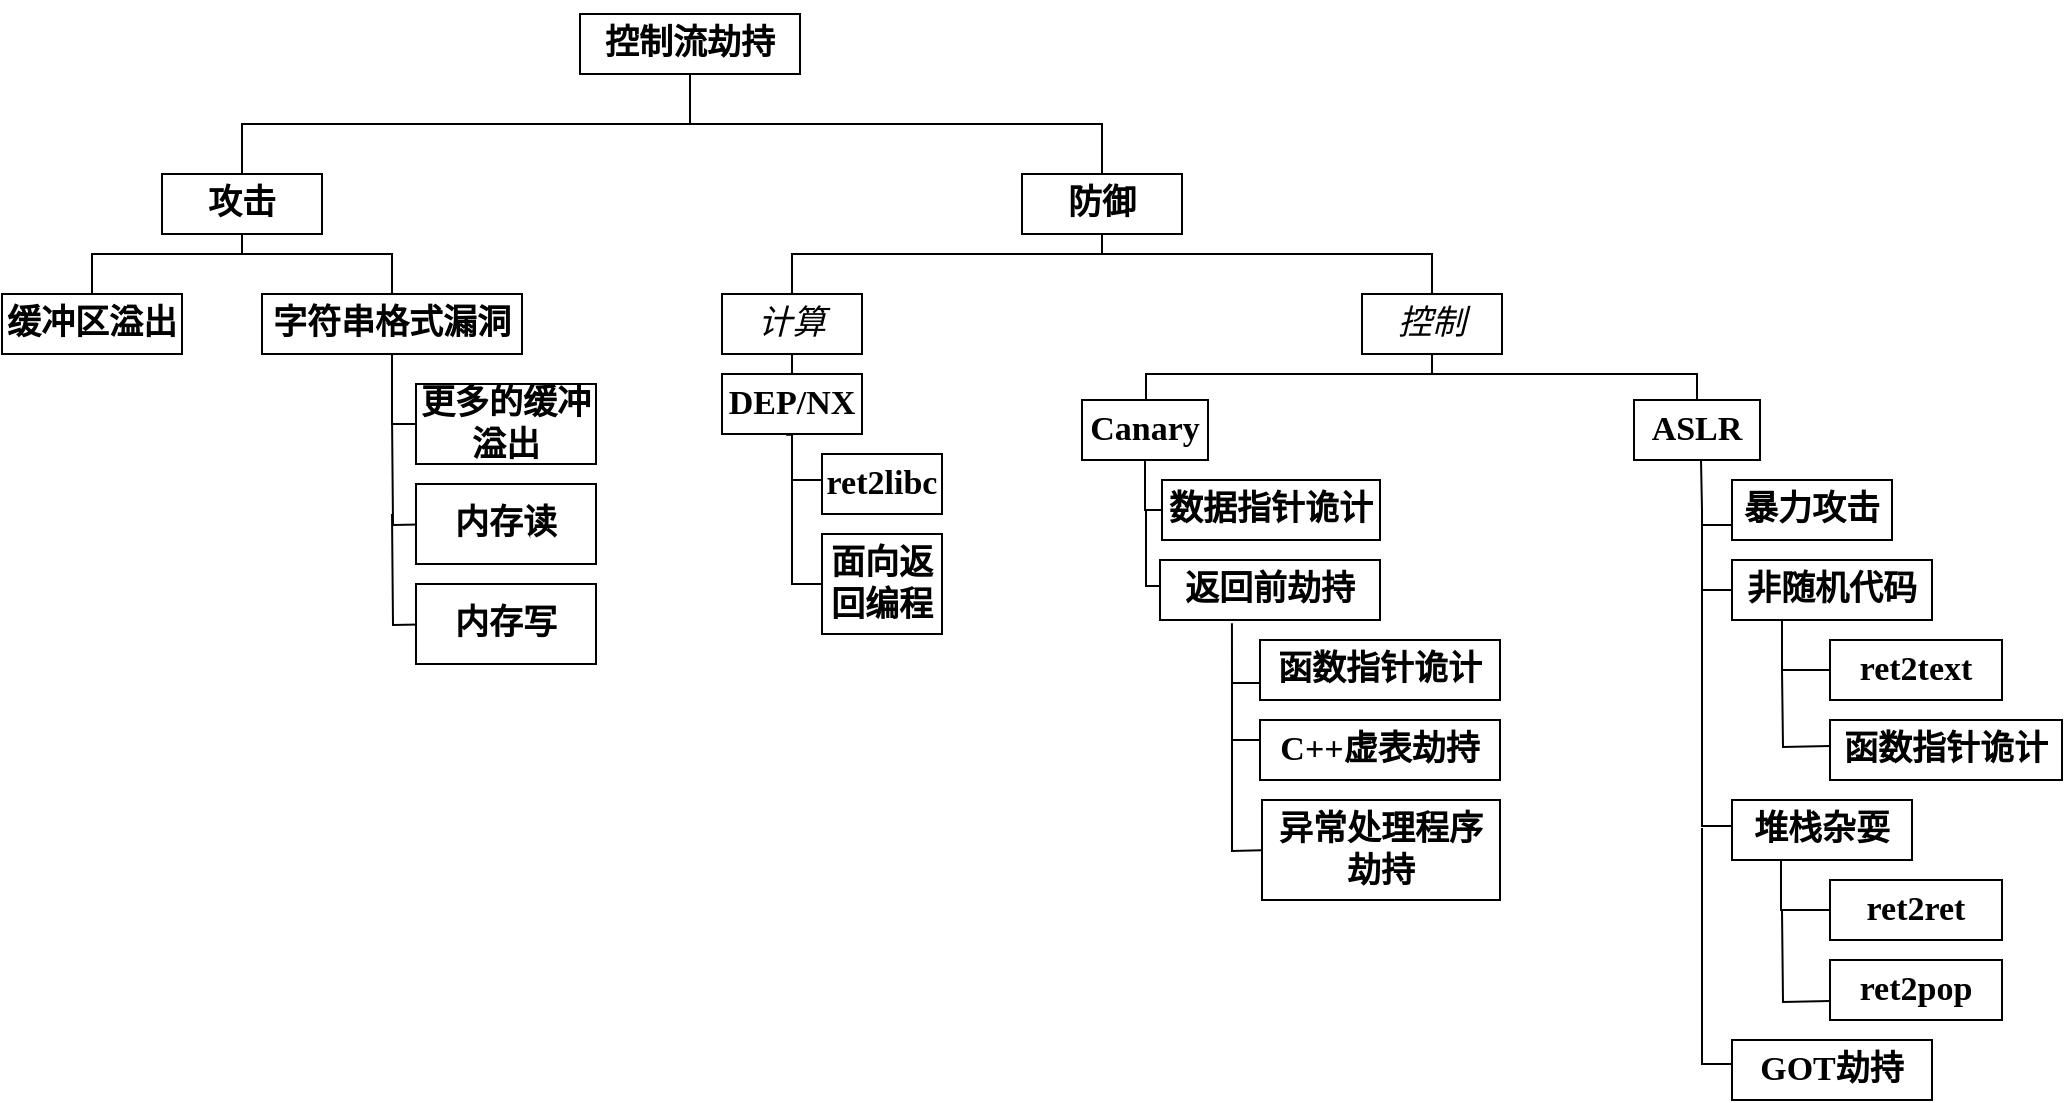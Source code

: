 <mxfile version="20.8.1" type="github">
  <diagram id="CP2UBLqQbOKlllwKMOti" name="第 1 页">
    <mxGraphModel dx="1221" dy="775" grid="1" gridSize="10" guides="1" tooltips="1" connect="1" arrows="1" fold="1" page="1" pageScale="1" pageWidth="827" pageHeight="1169" math="0" shadow="0">
      <root>
        <mxCell id="0" />
        <mxCell id="1" parent="0" />
        <mxCell id="eXd2QLBXafdUYo9oBJti-40" style="edgeStyle=orthogonalEdgeStyle;rounded=0;orthogonalLoop=1;jettySize=auto;html=1;exitX=0.5;exitY=1;exitDx=0;exitDy=0;entryX=0.5;entryY=0;entryDx=0;entryDy=0;fontFamily=Times New Roman;fontSize=17;strokeColor=default;endArrow=none;endFill=0;" edge="1" parent="1" source="eXd2QLBXafdUYo9oBJti-1" target="eXd2QLBXafdUYo9oBJti-2">
          <mxGeometry relative="1" as="geometry" />
        </mxCell>
        <mxCell id="eXd2QLBXafdUYo9oBJti-44" style="edgeStyle=orthogonalEdgeStyle;rounded=0;orthogonalLoop=1;jettySize=auto;html=1;exitX=0.5;exitY=1;exitDx=0;exitDy=0;strokeColor=default;fontFamily=Times New Roman;fontSize=17;endArrow=none;endFill=0;" edge="1" parent="1" source="eXd2QLBXafdUYo9oBJti-1" target="eXd2QLBXafdUYo9oBJti-3">
          <mxGeometry relative="1" as="geometry" />
        </mxCell>
        <mxCell id="eXd2QLBXafdUYo9oBJti-1" value="&lt;p&gt;&lt;font face=&quot;Times New Roman&quot; style=&quot;font-size: 17px;&quot;&gt;&lt;b&gt;控制流劫持&lt;/b&gt;&lt;/font&gt;&lt;/p&gt;" style="rounded=0;whiteSpace=wrap;html=1;" vertex="1" parent="1">
          <mxGeometry x="359" y="90" width="110" height="30" as="geometry" />
        </mxCell>
        <mxCell id="eXd2QLBXafdUYo9oBJti-52" style="edgeStyle=orthogonalEdgeStyle;rounded=0;orthogonalLoop=1;jettySize=auto;html=1;exitX=0.5;exitY=1;exitDx=0;exitDy=0;entryX=0.5;entryY=0;entryDx=0;entryDy=0;strokeColor=default;fontFamily=Times New Roman;fontSize=17;endArrow=none;endFill=0;" edge="1" parent="1" source="eXd2QLBXafdUYo9oBJti-2" target="eXd2QLBXafdUYo9oBJti-5">
          <mxGeometry relative="1" as="geometry">
            <Array as="points">
              <mxPoint x="190" y="210" />
              <mxPoint x="115" y="210" />
            </Array>
          </mxGeometry>
        </mxCell>
        <mxCell id="eXd2QLBXafdUYo9oBJti-53" style="edgeStyle=orthogonalEdgeStyle;rounded=0;orthogonalLoop=1;jettySize=auto;html=1;exitX=0.5;exitY=1;exitDx=0;exitDy=0;entryX=0.5;entryY=0;entryDx=0;entryDy=0;strokeColor=default;fontFamily=Times New Roman;fontSize=17;endArrow=none;endFill=0;" edge="1" parent="1" source="eXd2QLBXafdUYo9oBJti-2" target="eXd2QLBXafdUYo9oBJti-6">
          <mxGeometry relative="1" as="geometry">
            <Array as="points">
              <mxPoint x="190" y="210" />
              <mxPoint x="265" y="210" />
            </Array>
          </mxGeometry>
        </mxCell>
        <mxCell id="eXd2QLBXafdUYo9oBJti-2" value="&lt;b&gt;攻击&lt;/b&gt;" style="rounded=0;whiteSpace=wrap;html=1;fontFamily=Times New Roman;fontSize=17;" vertex="1" parent="1">
          <mxGeometry x="150" y="170" width="80" height="30" as="geometry" />
        </mxCell>
        <mxCell id="eXd2QLBXafdUYo9oBJti-45" style="edgeStyle=orthogonalEdgeStyle;rounded=0;orthogonalLoop=1;jettySize=auto;html=1;exitX=0.5;exitY=1;exitDx=0;exitDy=0;strokeColor=default;fontFamily=Times New Roman;fontSize=17;endArrow=none;endFill=0;" edge="1" parent="1" source="eXd2QLBXafdUYo9oBJti-3" target="eXd2QLBXafdUYo9oBJti-11">
          <mxGeometry relative="1" as="geometry">
            <Array as="points">
              <mxPoint x="620" y="210" />
              <mxPoint x="465" y="210" />
            </Array>
          </mxGeometry>
        </mxCell>
        <mxCell id="eXd2QLBXafdUYo9oBJti-46" style="edgeStyle=orthogonalEdgeStyle;rounded=0;orthogonalLoop=1;jettySize=auto;html=1;exitX=0.5;exitY=1;exitDx=0;exitDy=0;entryX=0.5;entryY=0;entryDx=0;entryDy=0;strokeColor=default;fontFamily=Times New Roman;fontSize=17;endArrow=none;endFill=0;" edge="1" parent="1" source="eXd2QLBXafdUYo9oBJti-3" target="eXd2QLBXafdUYo9oBJti-12">
          <mxGeometry relative="1" as="geometry">
            <Array as="points">
              <mxPoint x="620" y="210" />
              <mxPoint x="785" y="210" />
            </Array>
          </mxGeometry>
        </mxCell>
        <mxCell id="eXd2QLBXafdUYo9oBJti-3" value="&lt;b&gt;防御&lt;/b&gt;" style="rounded=0;whiteSpace=wrap;html=1;fontFamily=Times New Roman;fontSize=17;" vertex="1" parent="1">
          <mxGeometry x="580" y="170" width="80" height="30" as="geometry" />
        </mxCell>
        <mxCell id="eXd2QLBXafdUYo9oBJti-5" value="&lt;b&gt;缓冲区溢出&lt;/b&gt;" style="rounded=0;whiteSpace=wrap;html=1;fontFamily=Times New Roman;fontSize=17;" vertex="1" parent="1">
          <mxGeometry x="70" y="230" width="90" height="30" as="geometry" />
        </mxCell>
        <mxCell id="eXd2QLBXafdUYo9oBJti-6" value="&lt;b&gt;字符串格式漏洞&lt;/b&gt;" style="rounded=0;whiteSpace=wrap;html=1;fontFamily=Times New Roman;fontSize=17;" vertex="1" parent="1">
          <mxGeometry x="200" y="230" width="130" height="30" as="geometry" />
        </mxCell>
        <mxCell id="eXd2QLBXafdUYo9oBJti-78" style="edgeStyle=orthogonalEdgeStyle;rounded=0;orthogonalLoop=1;jettySize=auto;html=1;exitX=0;exitY=0.5;exitDx=0;exitDy=0;entryX=0.5;entryY=1;entryDx=0;entryDy=0;strokeColor=default;fontFamily=Times New Roman;fontSize=17;endArrow=none;endFill=0;" edge="1" parent="1" source="eXd2QLBXafdUYo9oBJti-8" target="eXd2QLBXafdUYo9oBJti-6">
          <mxGeometry relative="1" as="geometry" />
        </mxCell>
        <mxCell id="eXd2QLBXafdUYo9oBJti-8" value="&lt;b&gt;更多的缓冲溢出&lt;/b&gt;" style="rounded=0;whiteSpace=wrap;html=1;fontFamily=Times New Roman;fontSize=17;" vertex="1" parent="1">
          <mxGeometry x="277" y="275" width="90" height="40" as="geometry" />
        </mxCell>
        <mxCell id="eXd2QLBXafdUYo9oBJti-79" style="edgeStyle=orthogonalEdgeStyle;rounded=0;orthogonalLoop=1;jettySize=auto;html=1;exitX=0;exitY=0.5;exitDx=0;exitDy=0;strokeColor=default;fontFamily=Times New Roman;fontSize=17;endArrow=none;endFill=0;" edge="1" parent="1">
          <mxGeometry relative="1" as="geometry">
            <mxPoint x="265" y="290" as="targetPoint" />
            <mxPoint x="292" y="345" as="sourcePoint" />
          </mxGeometry>
        </mxCell>
        <mxCell id="eXd2QLBXafdUYo9oBJti-9" value="&lt;b&gt;内存读&lt;/b&gt;" style="rounded=0;whiteSpace=wrap;html=1;fontFamily=Times New Roman;fontSize=17;" vertex="1" parent="1">
          <mxGeometry x="277" y="325" width="90" height="40" as="geometry" />
        </mxCell>
        <mxCell id="eXd2QLBXafdUYo9oBJti-80" style="edgeStyle=orthogonalEdgeStyle;rounded=0;orthogonalLoop=1;jettySize=auto;html=1;exitX=0;exitY=0.5;exitDx=0;exitDy=0;strokeColor=default;fontFamily=Times New Roman;fontSize=17;endArrow=none;endFill=0;" edge="1" parent="1">
          <mxGeometry relative="1" as="geometry">
            <mxPoint x="265" y="340" as="targetPoint" />
            <mxPoint x="292" y="395" as="sourcePoint" />
          </mxGeometry>
        </mxCell>
        <mxCell id="eXd2QLBXafdUYo9oBJti-10" value="&lt;b&gt;内存写&lt;/b&gt;" style="rounded=0;whiteSpace=wrap;html=1;fontFamily=Times New Roman;fontSize=17;" vertex="1" parent="1">
          <mxGeometry x="277" y="375" width="90" height="40" as="geometry" />
        </mxCell>
        <mxCell id="eXd2QLBXafdUYo9oBJti-47" style="edgeStyle=orthogonalEdgeStyle;rounded=0;orthogonalLoop=1;jettySize=auto;html=1;exitX=0.5;exitY=1;exitDx=0;exitDy=0;entryX=0.5;entryY=0;entryDx=0;entryDy=0;strokeColor=default;fontFamily=Times New Roman;fontSize=17;endArrow=none;endFill=0;" edge="1" parent="1" source="eXd2QLBXafdUYo9oBJti-11" target="eXd2QLBXafdUYo9oBJti-13">
          <mxGeometry relative="1" as="geometry" />
        </mxCell>
        <mxCell id="eXd2QLBXafdUYo9oBJti-11" value="&lt;i&gt;计算&lt;/i&gt;" style="rounded=0;whiteSpace=wrap;html=1;fontFamily=Times New Roman;fontSize=17;" vertex="1" parent="1">
          <mxGeometry x="430" y="230" width="70" height="30" as="geometry" />
        </mxCell>
        <mxCell id="eXd2QLBXafdUYo9oBJti-55" style="edgeStyle=orthogonalEdgeStyle;rounded=0;orthogonalLoop=1;jettySize=auto;html=1;exitX=0.5;exitY=1;exitDx=0;exitDy=0;strokeColor=default;fontFamily=Times New Roman;fontSize=17;endArrow=none;endFill=0;" edge="1" parent="1" source="eXd2QLBXafdUYo9oBJti-12" target="eXd2QLBXafdUYo9oBJti-16">
          <mxGeometry relative="1" as="geometry">
            <Array as="points">
              <mxPoint x="785" y="270" />
              <mxPoint x="642" y="270" />
            </Array>
          </mxGeometry>
        </mxCell>
        <mxCell id="eXd2QLBXafdUYo9oBJti-56" style="edgeStyle=orthogonalEdgeStyle;rounded=0;orthogonalLoop=1;jettySize=auto;html=1;exitX=0.5;exitY=1;exitDx=0;exitDy=0;entryX=0.5;entryY=0;entryDx=0;entryDy=0;strokeColor=default;fontFamily=Times New Roman;fontSize=17;endArrow=none;endFill=0;" edge="1" parent="1" source="eXd2QLBXafdUYo9oBJti-12" target="eXd2QLBXafdUYo9oBJti-15">
          <mxGeometry relative="1" as="geometry">
            <Array as="points">
              <mxPoint x="785" y="270" />
              <mxPoint x="918" y="270" />
            </Array>
          </mxGeometry>
        </mxCell>
        <mxCell id="eXd2QLBXafdUYo9oBJti-12" value="&lt;i&gt;控制&lt;/i&gt;" style="rounded=0;whiteSpace=wrap;html=1;fontFamily=Times New Roman;fontSize=17;" vertex="1" parent="1">
          <mxGeometry x="750" y="230" width="70" height="30" as="geometry" />
        </mxCell>
        <mxCell id="eXd2QLBXafdUYo9oBJti-13" value="&lt;b&gt;DEP/NX&lt;/b&gt;" style="rounded=0;whiteSpace=wrap;html=1;fontFamily=Times New Roman;fontSize=17;" vertex="1" parent="1">
          <mxGeometry x="430" y="270" width="70" height="30" as="geometry" />
        </mxCell>
        <mxCell id="eXd2QLBXafdUYo9oBJti-15" value="&lt;b&gt;ASLR&lt;/b&gt;" style="rounded=0;whiteSpace=wrap;html=1;fontFamily=Times New Roman;fontSize=17;" vertex="1" parent="1">
          <mxGeometry x="886" y="283" width="63" height="30" as="geometry" />
        </mxCell>
        <mxCell id="eXd2QLBXafdUYo9oBJti-16" value="&lt;b&gt;Canary&lt;/b&gt;" style="rounded=0;whiteSpace=wrap;html=1;fontFamily=Times New Roman;fontSize=17;" vertex="1" parent="1">
          <mxGeometry x="610" y="283" width="63" height="30" as="geometry" />
        </mxCell>
        <mxCell id="eXd2QLBXafdUYo9oBJti-50" style="edgeStyle=orthogonalEdgeStyle;rounded=0;orthogonalLoop=1;jettySize=auto;html=1;exitX=0;exitY=0.5;exitDx=0;exitDy=0;entryX=0.386;entryY=1.078;entryDx=0;entryDy=0;entryPerimeter=0;strokeColor=default;fontFamily=Times New Roman;fontSize=17;endArrow=none;endFill=0;" edge="1" parent="1">
          <mxGeometry relative="1" as="geometry">
            <mxPoint x="485" y="323" as="sourcePoint" />
            <mxPoint x="462.02" y="300.34" as="targetPoint" />
            <Array as="points">
              <mxPoint x="465" y="323" />
              <mxPoint x="465" y="300" />
            </Array>
          </mxGeometry>
        </mxCell>
        <mxCell id="eXd2QLBXafdUYo9oBJti-17" value="&lt;b&gt;ret2libc&lt;/b&gt;" style="rounded=0;whiteSpace=wrap;html=1;fontFamily=Times New Roman;fontSize=17;" vertex="1" parent="1">
          <mxGeometry x="480" y="310" width="60" height="30" as="geometry" />
        </mxCell>
        <mxCell id="eXd2QLBXafdUYo9oBJti-51" style="edgeStyle=orthogonalEdgeStyle;rounded=0;orthogonalLoop=1;jettySize=auto;html=1;exitX=0;exitY=0.5;exitDx=0;exitDy=0;strokeColor=default;fontFamily=Times New Roman;fontSize=17;endArrow=none;endFill=0;" edge="1" parent="1">
          <mxGeometry relative="1" as="geometry">
            <mxPoint x="465" y="320" as="targetPoint" />
            <mxPoint x="495" y="375" as="sourcePoint" />
            <Array as="points">
              <mxPoint x="465" y="375" />
            </Array>
          </mxGeometry>
        </mxCell>
        <mxCell id="eXd2QLBXafdUYo9oBJti-18" value="&lt;b&gt;面向返回编程&lt;/b&gt;" style="rounded=0;whiteSpace=wrap;html=1;fontFamily=Times New Roman;fontSize=17;" vertex="1" parent="1">
          <mxGeometry x="480" y="350" width="60" height="50" as="geometry" />
        </mxCell>
        <mxCell id="eXd2QLBXafdUYo9oBJti-58" style="edgeStyle=orthogonalEdgeStyle;rounded=0;orthogonalLoop=1;jettySize=auto;html=1;exitX=0;exitY=0.5;exitDx=0;exitDy=0;strokeColor=default;fontFamily=Times New Roman;fontSize=17;endArrow=none;endFill=0;" edge="1" parent="1">
          <mxGeometry relative="1" as="geometry">
            <mxPoint x="642" y="338" as="targetPoint" />
            <mxPoint x="651" y="376" as="sourcePoint" />
          </mxGeometry>
        </mxCell>
        <mxCell id="eXd2QLBXafdUYo9oBJti-22" value="&lt;b&gt;返回前劫持&lt;/b&gt;" style="rounded=0;whiteSpace=wrap;html=1;fontFamily=Times New Roman;fontSize=17;" vertex="1" parent="1">
          <mxGeometry x="649" y="363" width="110" height="30" as="geometry" />
        </mxCell>
        <mxCell id="eXd2QLBXafdUYo9oBJti-71" style="edgeStyle=orthogonalEdgeStyle;rounded=0;orthogonalLoop=1;jettySize=auto;html=1;exitX=0;exitY=0.75;exitDx=0;exitDy=0;entryX=0.327;entryY=1.089;entryDx=0;entryDy=0;entryPerimeter=0;strokeColor=default;fontFamily=Times New Roman;fontSize=17;endArrow=none;endFill=0;" edge="1" parent="1">
          <mxGeometry relative="1" as="geometry">
            <mxPoint x="699" y="424.5" as="sourcePoint" />
            <mxPoint x="684.97" y="394.67" as="targetPoint" />
          </mxGeometry>
        </mxCell>
        <mxCell id="eXd2QLBXafdUYo9oBJti-23" value="&lt;b&gt;函数指针诡计&lt;/b&gt;" style="rounded=0;whiteSpace=wrap;html=1;fontFamily=Times New Roman;fontSize=17;" vertex="1" parent="1">
          <mxGeometry x="699" y="403" width="120" height="30" as="geometry" />
        </mxCell>
        <mxCell id="eXd2QLBXafdUYo9oBJti-74" style="edgeStyle=orthogonalEdgeStyle;rounded=0;orthogonalLoop=1;jettySize=auto;html=1;exitX=0;exitY=0.5;exitDx=0;exitDy=0;strokeColor=default;fontFamily=Times New Roman;fontSize=17;endArrow=none;endFill=0;" edge="1" parent="1">
          <mxGeometry relative="1" as="geometry">
            <mxPoint x="685" y="425" as="targetPoint" />
            <mxPoint x="704" y="453" as="sourcePoint" />
          </mxGeometry>
        </mxCell>
        <mxCell id="eXd2QLBXafdUYo9oBJti-24" value="&lt;b&gt;C++虚表劫持&lt;/b&gt;" style="rounded=0;whiteSpace=wrap;html=1;fontFamily=Times New Roman;fontSize=17;" vertex="1" parent="1">
          <mxGeometry x="699" y="443" width="120" height="30" as="geometry" />
        </mxCell>
        <mxCell id="eXd2QLBXafdUYo9oBJti-77" style="edgeStyle=orthogonalEdgeStyle;rounded=0;orthogonalLoop=1;jettySize=auto;html=1;exitX=0;exitY=0.5;exitDx=0;exitDy=0;strokeColor=default;fontFamily=Times New Roman;fontSize=17;endArrow=none;endFill=0;" edge="1" parent="1">
          <mxGeometry relative="1" as="geometry">
            <mxPoint x="685" y="450" as="targetPoint" />
            <mxPoint x="705" y="508" as="sourcePoint" />
          </mxGeometry>
        </mxCell>
        <mxCell id="eXd2QLBXafdUYo9oBJti-25" value="&lt;b&gt;异常处理程序劫持&lt;/b&gt;" style="rounded=0;whiteSpace=wrap;html=1;fontFamily=Times New Roman;fontSize=17;" vertex="1" parent="1">
          <mxGeometry x="700" y="483" width="119" height="50" as="geometry" />
        </mxCell>
        <mxCell id="eXd2QLBXafdUYo9oBJti-65" style="edgeStyle=orthogonalEdgeStyle;rounded=0;orthogonalLoop=1;jettySize=auto;html=1;exitX=0;exitY=0.75;exitDx=0;exitDy=0;strokeColor=default;fontFamily=Times New Roman;fontSize=17;endArrow=none;endFill=0;" edge="1" parent="1" source="eXd2QLBXafdUYo9oBJti-26">
          <mxGeometry relative="1" as="geometry">
            <mxPoint x="920" y="346" as="targetPoint" />
          </mxGeometry>
        </mxCell>
        <mxCell id="eXd2QLBXafdUYo9oBJti-26" value="&lt;b&gt;暴力攻击&lt;/b&gt;" style="rounded=0;whiteSpace=wrap;html=1;fontFamily=Times New Roman;fontSize=17;" vertex="1" parent="1">
          <mxGeometry x="935" y="323" width="80" height="30" as="geometry" />
        </mxCell>
        <mxCell id="eXd2QLBXafdUYo9oBJti-63" style="edgeStyle=orthogonalEdgeStyle;rounded=0;orthogonalLoop=1;jettySize=auto;html=1;exitX=0;exitY=0.5;exitDx=0;exitDy=0;entryX=0.5;entryY=1;entryDx=0;entryDy=0;strokeColor=default;fontFamily=Times New Roman;fontSize=17;endArrow=none;endFill=0;" edge="1" parent="1">
          <mxGeometry relative="1" as="geometry">
            <mxPoint x="937" y="378" as="sourcePoint" />
            <mxPoint x="919.5" y="313" as="targetPoint" />
            <Array as="points">
              <mxPoint x="920" y="378" />
              <mxPoint x="920" y="338" />
            </Array>
          </mxGeometry>
        </mxCell>
        <mxCell id="eXd2QLBXafdUYo9oBJti-27" value="&lt;b&gt;非随机代码&lt;/b&gt;" style="rounded=0;whiteSpace=wrap;html=1;fontFamily=Times New Roman;fontSize=17;" vertex="1" parent="1">
          <mxGeometry x="935" y="363" width="100" height="30" as="geometry" />
        </mxCell>
        <mxCell id="eXd2QLBXafdUYo9oBJti-66" style="edgeStyle=orthogonalEdgeStyle;rounded=0;orthogonalLoop=1;jettySize=auto;html=1;exitX=0;exitY=0.5;exitDx=0;exitDy=0;entryX=0.25;entryY=1;entryDx=0;entryDy=0;strokeColor=default;fontFamily=Times New Roman;fontSize=17;endArrow=none;endFill=0;" edge="1" parent="1" source="eXd2QLBXafdUYo9oBJti-28" target="eXd2QLBXafdUYo9oBJti-27">
          <mxGeometry relative="1" as="geometry" />
        </mxCell>
        <mxCell id="eXd2QLBXafdUYo9oBJti-28" value="&lt;b&gt;ret2text&lt;/b&gt;" style="rounded=0;whiteSpace=wrap;html=1;fontFamily=Times New Roman;fontSize=17;" vertex="1" parent="1">
          <mxGeometry x="984" y="403" width="86" height="30" as="geometry" />
        </mxCell>
        <mxCell id="eXd2QLBXafdUYo9oBJti-67" style="edgeStyle=orthogonalEdgeStyle;rounded=0;orthogonalLoop=1;jettySize=auto;html=1;exitX=0;exitY=0.5;exitDx=0;exitDy=0;strokeColor=default;fontFamily=Times New Roman;fontSize=17;endArrow=none;endFill=0;" edge="1" parent="1">
          <mxGeometry relative="1" as="geometry">
            <mxPoint x="960" y="418" as="targetPoint" />
            <mxPoint x="984" y="456" as="sourcePoint" />
          </mxGeometry>
        </mxCell>
        <mxCell id="eXd2QLBXafdUYo9oBJti-29" value="&lt;b&gt;函数指针诡计&lt;/b&gt;" style="rounded=0;whiteSpace=wrap;html=1;fontFamily=Times New Roman;fontSize=17;" vertex="1" parent="1">
          <mxGeometry x="984" y="443" width="116" height="30" as="geometry" />
        </mxCell>
        <mxCell id="eXd2QLBXafdUYo9oBJti-61" style="edgeStyle=orthogonalEdgeStyle;rounded=0;orthogonalLoop=1;jettySize=auto;html=1;exitX=0;exitY=0.5;exitDx=0;exitDy=0;strokeColor=default;fontFamily=Times New Roman;fontSize=17;endArrow=none;endFill=0;" edge="1" parent="1">
          <mxGeometry relative="1" as="geometry">
            <mxPoint x="920" y="378" as="targetPoint" />
            <mxPoint x="935" y="496" as="sourcePoint" />
            <Array as="points">
              <mxPoint x="920" y="496" />
            </Array>
          </mxGeometry>
        </mxCell>
        <mxCell id="eXd2QLBXafdUYo9oBJti-30" value="&lt;b&gt;堆栈杂耍&lt;/b&gt;" style="rounded=0;whiteSpace=wrap;html=1;fontFamily=Times New Roman;fontSize=17;" vertex="1" parent="1">
          <mxGeometry x="935" y="483" width="90" height="30" as="geometry" />
        </mxCell>
        <mxCell id="eXd2QLBXafdUYo9oBJti-69" style="edgeStyle=orthogonalEdgeStyle;rounded=0;orthogonalLoop=1;jettySize=auto;html=1;exitX=0;exitY=0.5;exitDx=0;exitDy=0;entryX=0.25;entryY=1;entryDx=0;entryDy=0;strokeColor=default;fontFamily=Times New Roman;fontSize=17;endArrow=none;endFill=0;" edge="1" parent="1">
          <mxGeometry relative="1" as="geometry">
            <mxPoint x="986" y="538" as="sourcePoint" />
            <mxPoint x="959.5" y="513" as="targetPoint" />
          </mxGeometry>
        </mxCell>
        <mxCell id="eXd2QLBXafdUYo9oBJti-31" value="&lt;b&gt;ret2ret&lt;/b&gt;" style="rounded=0;whiteSpace=wrap;html=1;fontFamily=Times New Roman;fontSize=17;" vertex="1" parent="1">
          <mxGeometry x="984" y="523" width="86" height="30" as="geometry" />
        </mxCell>
        <mxCell id="eXd2QLBXafdUYo9oBJti-70" style="edgeStyle=orthogonalEdgeStyle;rounded=0;orthogonalLoop=1;jettySize=auto;html=1;exitX=0;exitY=0.75;exitDx=0;exitDy=0;strokeColor=default;fontFamily=Times New Roman;fontSize=17;endArrow=none;endFill=0;" edge="1" parent="1">
          <mxGeometry relative="1" as="geometry">
            <mxPoint x="960" y="538" as="targetPoint" />
            <mxPoint x="984" y="583.5" as="sourcePoint" />
          </mxGeometry>
        </mxCell>
        <mxCell id="eXd2QLBXafdUYo9oBJti-32" value="&lt;b&gt;ret2pop&lt;/b&gt;" style="rounded=0;whiteSpace=wrap;html=1;fontFamily=Times New Roman;fontSize=17;" vertex="1" parent="1">
          <mxGeometry x="984" y="563" width="86" height="30" as="geometry" />
        </mxCell>
        <mxCell id="eXd2QLBXafdUYo9oBJti-62" style="edgeStyle=orthogonalEdgeStyle;rounded=0;orthogonalLoop=1;jettySize=auto;html=1;exitX=0;exitY=0.5;exitDx=0;exitDy=0;strokeColor=default;fontFamily=Times New Roman;fontSize=17;endArrow=none;endFill=0;" edge="1" parent="1">
          <mxGeometry relative="1" as="geometry">
            <mxPoint x="920" y="497" as="targetPoint" />
            <mxPoint x="935" y="615" as="sourcePoint" />
            <Array as="points">
              <mxPoint x="920" y="615" />
            </Array>
          </mxGeometry>
        </mxCell>
        <mxCell id="eXd2QLBXafdUYo9oBJti-34" value="&lt;b&gt;GOT劫持&lt;/b&gt;" style="rounded=0;whiteSpace=wrap;html=1;fontFamily=Times New Roman;fontSize=17;" vertex="1" parent="1">
          <mxGeometry x="935" y="603" width="100" height="30" as="geometry" />
        </mxCell>
        <mxCell id="eXd2QLBXafdUYo9oBJti-57" style="edgeStyle=orthogonalEdgeStyle;rounded=0;orthogonalLoop=1;jettySize=auto;html=1;exitX=0;exitY=0.5;exitDx=0;exitDy=0;entryX=0.5;entryY=1;entryDx=0;entryDy=0;strokeColor=default;fontFamily=Times New Roman;fontSize=17;endArrow=none;endFill=0;" edge="1" parent="1" source="eXd2QLBXafdUYo9oBJti-37" target="eXd2QLBXafdUYo9oBJti-16">
          <mxGeometry relative="1" as="geometry" />
        </mxCell>
        <mxCell id="eXd2QLBXafdUYo9oBJti-37" value="&lt;b&gt;数据指针诡计&lt;/b&gt;" style="rounded=0;whiteSpace=wrap;html=1;fontFamily=Times New Roman;fontSize=17;" vertex="1" parent="1">
          <mxGeometry x="650" y="323" width="109" height="30" as="geometry" />
        </mxCell>
      </root>
    </mxGraphModel>
  </diagram>
</mxfile>
